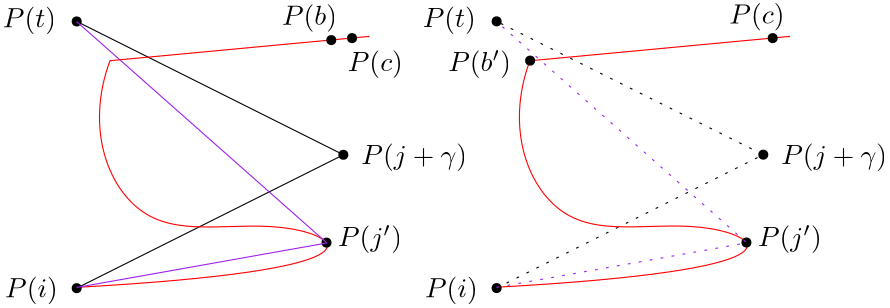 <?xml version="1.0"?>
<!DOCTYPE ipe SYSTEM "ipe.dtd">
<ipe version="70218" creator="Ipe 7.2.30">
<info created="D:20251028134753" modified="D:20251028145414"/>
<ipestyle name="basic">
<symbol name="arrow/arc(spx)">
<path stroke="sym-stroke" fill="sym-stroke" pen="sym-pen">
0 0 m
-1 0.333 l
-1 -0.333 l
h
</path>
</symbol>
<symbol name="arrow/farc(spx)">
<path stroke="sym-stroke" fill="white" pen="sym-pen">
0 0 m
-1 0.333 l
-1 -0.333 l
h
</path>
</symbol>
<symbol name="arrow/ptarc(spx)">
<path stroke="sym-stroke" fill="sym-stroke" pen="sym-pen">
0 0 m
-1 0.333 l
-0.8 0 l
-1 -0.333 l
h
</path>
</symbol>
<symbol name="arrow/fptarc(spx)">
<path stroke="sym-stroke" fill="white" pen="sym-pen">
0 0 m
-1 0.333 l
-0.8 0 l
-1 -0.333 l
h
</path>
</symbol>
<symbol name="mark/circle(sx)" transformations="translations">
<path fill="sym-stroke">
0.6 0 0 0.6 0 0 e
0.4 0 0 0.4 0 0 e
</path>
</symbol>
<symbol name="mark/disk(sx)" transformations="translations">
<path fill="sym-stroke">
0.6 0 0 0.6 0 0 e
</path>
</symbol>
<symbol name="mark/fdisk(sfx)" transformations="translations">
<group>
<path fill="sym-fill">
0.5 0 0 0.5 0 0 e
</path>
<path fill="sym-stroke" fillrule="eofill">
0.6 0 0 0.6 0 0 e
0.4 0 0 0.4 0 0 e
</path>
</group>
</symbol>
<symbol name="mark/box(sx)" transformations="translations">
<path fill="sym-stroke" fillrule="eofill">
-0.6 -0.6 m
0.6 -0.6 l
0.6 0.6 l
-0.6 0.6 l
h
-0.4 -0.4 m
0.4 -0.4 l
0.4 0.4 l
-0.4 0.4 l
h
</path>
</symbol>
<symbol name="mark/square(sx)" transformations="translations">
<path fill="sym-stroke">
-0.6 -0.6 m
0.6 -0.6 l
0.6 0.6 l
-0.6 0.6 l
h
</path>
</symbol>
<symbol name="mark/fsquare(sfx)" transformations="translations">
<group>
<path fill="sym-fill">
-0.5 -0.5 m
0.5 -0.5 l
0.5 0.5 l
-0.5 0.5 l
h
</path>
<path fill="sym-stroke" fillrule="eofill">
-0.6 -0.6 m
0.6 -0.6 l
0.6 0.6 l
-0.6 0.6 l
h
-0.4 -0.4 m
0.4 -0.4 l
0.4 0.4 l
-0.4 0.4 l
h
</path>
</group>
</symbol>
<symbol name="mark/cross(sx)" transformations="translations">
<group>
<path fill="sym-stroke">
-0.43 -0.57 m
0.57 0.43 l
0.43 0.57 l
-0.57 -0.43 l
h
</path>
<path fill="sym-stroke">
-0.43 0.57 m
0.57 -0.43 l
0.43 -0.57 l
-0.57 0.43 l
h
</path>
</group>
</symbol>
<symbol name="arrow/fnormal(spx)">
<path stroke="sym-stroke" fill="white" pen="sym-pen">
0 0 m
-1 0.333 l
-1 -0.333 l
h
</path>
</symbol>
<symbol name="arrow/pointed(spx)">
<path stroke="sym-stroke" fill="sym-stroke" pen="sym-pen">
0 0 m
-1 0.333 l
-0.8 0 l
-1 -0.333 l
h
</path>
</symbol>
<symbol name="arrow/fpointed(spx)">
<path stroke="sym-stroke" fill="white" pen="sym-pen">
0 0 m
-1 0.333 l
-0.8 0 l
-1 -0.333 l
h
</path>
</symbol>
<symbol name="arrow/linear(spx)">
<path stroke="sym-stroke" pen="sym-pen">
-1 0.333 m
0 0 l
-1 -0.333 l
</path>
</symbol>
<symbol name="arrow/fdouble(spx)">
<path stroke="sym-stroke" fill="white" pen="sym-pen">
0 0 m
-1 0.333 l
-1 -0.333 l
h
-1 0 m
-2 0.333 l
-2 -0.333 l
h
</path>
</symbol>
<symbol name="arrow/double(spx)">
<path stroke="sym-stroke" fill="sym-stroke" pen="sym-pen">
0 0 m
-1 0.333 l
-1 -0.333 l
h
-1 0 m
-2 0.333 l
-2 -0.333 l
h
</path>
</symbol>
<symbol name="arrow/mid-normal(spx)">
<path stroke="sym-stroke" fill="sym-stroke" pen="sym-pen">
0.5 0 m
-0.5 0.333 l
-0.5 -0.333 l
h
</path>
</symbol>
<symbol name="arrow/mid-fnormal(spx)">
<path stroke="sym-stroke" fill="white" pen="sym-pen">
0.5 0 m
-0.5 0.333 l
-0.5 -0.333 l
h
</path>
</symbol>
<symbol name="arrow/mid-pointed(spx)">
<path stroke="sym-stroke" fill="sym-stroke" pen="sym-pen">
0.5 0 m
-0.5 0.333 l
-0.3 0 l
-0.5 -0.333 l
h
</path>
</symbol>
<symbol name="arrow/mid-fpointed(spx)">
<path stroke="sym-stroke" fill="white" pen="sym-pen">
0.5 0 m
-0.5 0.333 l
-0.3 0 l
-0.5 -0.333 l
h
</path>
</symbol>
<symbol name="arrow/mid-double(spx)">
<path stroke="sym-stroke" fill="sym-stroke" pen="sym-pen">
1 0 m
0 0.333 l
0 -0.333 l
h
0 0 m
-1 0.333 l
-1 -0.333 l
h
</path>
</symbol>
<symbol name="arrow/mid-fdouble(spx)">
<path stroke="sym-stroke" fill="white" pen="sym-pen">
1 0 m
0 0.333 l
0 -0.333 l
h
0 0 m
-1 0.333 l
-1 -0.333 l
h
</path>
</symbol>
<anglesize name="22.5 deg" value="22.5"/>
<anglesize name="30 deg" value="30"/>
<anglesize name="45 deg" value="45"/>
<anglesize name="60 deg" value="60"/>
<anglesize name="90 deg" value="90"/>
<arrowsize name="large" value="10"/>
<arrowsize name="small" value="5"/>
<arrowsize name="tiny" value="3"/>
<color name="blue" value="0 0 1"/>
<color name="brown" value="0.647 0.165 0.165"/>
<color name="darkblue" value="0 0 0.545"/>
<color name="darkcyan" value="0 0.545 0.545"/>
<color name="darkgray" value="0.663"/>
<color name="darkgreen" value="0 0.392 0"/>
<color name="darkmagenta" value="0.545 0 0.545"/>
<color name="darkorange" value="1 0.549 0"/>
<color name="darkred" value="0.545 0 0"/>
<color name="gold" value="1 0.843 0"/>
<color name="gray" value="0.745"/>
<color name="green" value="0 1 0"/>
<color name="lightblue" value="0.678 0.847 0.902"/>
<color name="lightcyan" value="0.878 1 1"/>
<color name="lightgray" value="0.827"/>
<color name="lightgreen" value="0.565 0.933 0.565"/>
<color name="lightyellow" value="1 1 0.878"/>
<color name="navy" value="0 0 0.502"/>
<color name="orange" value="1 0.647 0"/>
<color name="pink" value="1 0.753 0.796"/>
<color name="purple" value="0.627 0.125 0.941"/>
<color name="red" value="1 0 0"/>
<color name="seagreen" value="0.18 0.545 0.341"/>
<color name="turquoise" value="0.251 0.878 0.816"/>
<color name="violet" value="0.933 0.51 0.933"/>
<color name="yellow" value="1 1 0"/>
<dashstyle name="dash dot dotted" value="[4 2 1 2 1 2] 0"/>
<dashstyle name="dash dotted" value="[4 2 1 2] 0"/>
<dashstyle name="dashed" value="[4] 0"/>
<dashstyle name="dotted" value="[1 3] 0"/>
<gridsize name="10 pts (~3.5 mm)" value="10"/>
<gridsize name="14 pts (~5 mm)" value="14"/>
<gridsize name="16 pts (~6 mm)" value="16"/>
<gridsize name="20 pts (~7 mm)" value="20"/>
<gridsize name="28 pts (~10 mm)" value="28"/>
<gridsize name="32 pts (~12 mm)" value="32"/>
<gridsize name="4 pts" value="4"/>
<gridsize name="56 pts (~20 mm)" value="56"/>
<gridsize name="8 pts (~3 mm)" value="8"/>
<opacity name="10%" value="0.1"/>
<opacity name="30%" value="0.3"/>
<opacity name="50%" value="0.5"/>
<opacity name="75%" value="0.75"/>
<pen name="fat" value="1.2"/>
<pen name="heavier" value="0.8"/>
<pen name="ultrafat" value="2"/>
<symbolsize name="large" value="5"/>
<symbolsize name="small" value="2"/>
<symbolsize name="tiny" value="1.1"/>
<textsize name="Huge" value="\Huge"/>
<textsize name="LARGE" value="\LARGE"/>
<textsize name="Large" value="\Large"/>
<textsize name="footnote" value="\footnotesize"/>
<textsize name="huge" value="\huge"/>
<textsize name="large" value="\large"/>
<textsize name="script" value="\scriptsize"/>
<textsize name="small" value="\small"/>
<textsize name="tiny" value="\tiny"/>
<textstyle name="center" begin="\begin{center}" end="\end{center}"/>
<textstyle name="item" begin="\begin{itemize}\item{}" end="\end{itemize}"/>
<textstyle name="itemize" begin="\begin{itemize}" end="\end{itemize}"/>
<tiling name="falling" angle="-60" step="4" width="1"/>
<tiling name="rising" angle="30" step="4" width="1"/>
</ipestyle>
<page>
<layer name="alpha"/>
<view layers="alpha" active="alpha"/>
<use layer="alpha" matrix="1 0 0 1 80 -64" name="mark/disk(sx)" pos="144 752" size="normal" stroke="black"/>
<use name="mark/disk(sx)" pos="128 736" size="normal" stroke="black"/>
<path stroke="black">
128 640 m
224 688 l
128 736 l
</path>
<text matrix="1 0 0 1 6.46574 -3.31626" transformations="translations" pos="224 688" stroke="black" type="label" width="38.089" height="7.473" depth="2.49" valign="baseline" style="math">P(j + \gamma)</text>
<text matrix="1 0 0 1 -9.78201 -3.31626" transformations="translations" pos="112 640" stroke="black" type="label" width="18.961" height="7.473" depth="2.49" valign="baseline" style="math">P(i)</text>
<text matrix="1 0 0 1 -10.6111 -2.07266" transformations="translations" pos="112 736" stroke="black" type="label" width="19.126" height="7.473" depth="2.49" valign="baseline" style="math">P(t)</text>
<path stroke="red">
126.73 640.215 m
240.726 646.433
205.491 670.475
147.871 652.236
130.875 697.42
139.995 721.878 c
</path>
<text transformations="translations" pos="222.072 655.138" stroke="black" type="label" width="22.997" height="7.49" depth="2.49" valign="baseline" style="math">P(j&apos;)</text>
<use name="mark/disk(sx)" pos="217.927 656.381" size="normal" stroke="black"/>
<use name="mark/disk(sx)" pos="127.995 639.984" size="normal" stroke="black"/>
<path stroke="purple">
127.954 640.241 m
218.067 656.264 l
127.954 735.969 l
</path>
<use matrix="1 0 0 1 231.174 -63.9651" name="mark/disk(sx)" pos="144 752" size="normal" stroke="black"/>
<use matrix="1 0 0 1 151.174 0.0348837" name="mark/disk(sx)" pos="128 736" size="normal" stroke="black"/>
<path matrix="1 0 0 1 151.174 0.0348837" stroke="black" dash="dotted">
128 640 m
224 688 l
128 736 l
</path>
<text matrix="1 0 0 1 157.64 -3.28138" transformations="translations" pos="224 688" stroke="black" type="label" width="38.089" height="7.473" depth="2.49" valign="baseline" style="math">P(j + \gamma)</text>
<text matrix="1 0 0 1 141.392 -3.28138" transformations="translations" pos="112 640" stroke="black" type="label" width="18.961" height="7.473" depth="2.49" valign="baseline" style="math">P(i)</text>
<text matrix="1 0 0 1 140.563 -2.03778" transformations="translations" pos="112 736" stroke="black" type="label" width="19.126" height="7.473" depth="2.49" valign="baseline" style="math">P(t)</text>
<path matrix="1 0 0 1 151.174 0.0348837" stroke="red">
126.73 640.215 m
240.726 646.433
205.491 670.475
147.871 652.236
130.875 697.42
139.995 721.878 c
</path>
<text matrix="1 0 0 1 151.174 0.0348837" transformations="translations" pos="222.072 655.138" stroke="black" type="label" width="22.997" height="7.49" depth="2.49" valign="baseline" style="math">P(j&apos;)</text>
<use matrix="1 0 0 1 151.174 0.0348837" name="mark/disk(sx)" pos="217.927 656.381" size="normal" stroke="black"/>
<use matrix="1 0 0 1 151.174 0.0348837" name="mark/disk(sx)" pos="127.995 639.984" size="normal" stroke="black"/>
<path matrix="1 0 0 1 151.174 0.0348837" stroke="purple" dash="dotted">
127.954 640.241 m
218.067 656.264 l
127.954 735.969 l
</path>
<path matrix="1 0 0 1 -0.0333017 0.0333017" stroke="red">
139.935 721.837 m
233.24 730.58 l
232.824 730.372 l
</path>
<use matrix="1 0 0 1 0.0333017 -0.59943" name="mark/disk(sx)" pos="219.611 729.891" size="normal" stroke="black"/>
<use matrix="1 0 0 1 -0.166508 -0.532826" name="mark/disk(sx)" pos="227.296 730.531" size="normal" stroke="black"/>
<text matrix="1 0 0 1 -11.2073 1.12073" transformations="translations" pos="213.094 733.661" stroke="black" type="label" width="19.804" height="7.473" depth="2.49" valign="baseline" style="math">P(b)</text>
<text matrix="1 0 0 1 6.24409 -18.8924" transformations="translations" pos="219.338 737.023" stroke="black" type="label" width="19.84" height="7.473" depth="2.49" valign="baseline" style="math">P(c)</text>
<path matrix="1 0 0 1 151.39 0.0328051" stroke="red">
139.935 721.837 m
233.24 730.58 l
232.824 730.372 l
</path>
<use matrix="1 0 0 1 151.256 -0.533323" name="mark/disk(sx)" pos="227.296 730.531" size="normal" stroke="black"/>
<text matrix="1 0 0 1 48.6244 -15.5431" transformations="translations" pos="213.094 733.661" stroke="black" type="label" width="22.599" height="7.49" depth="2.49" valign="baseline" style="math">P(b&apos;)</text>
<use name="mark/disk(sx)" pos="291.226 721.902" size="normal" stroke="black"/>
<text matrix="1 0 0 1 143.606 -1.77305" transformations="translations" pos="219.338 737.023" stroke="black" type="label" width="19.84" height="7.473" depth="2.49" valign="baseline" style="math">P(c)</text>
</page>
</ipe>
